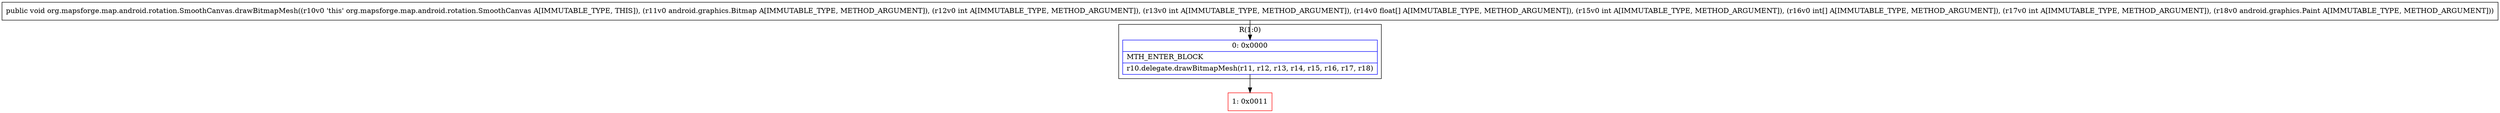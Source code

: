 digraph "CFG fororg.mapsforge.map.android.rotation.SmoothCanvas.drawBitmapMesh(Landroid\/graphics\/Bitmap;II[FI[IILandroid\/graphics\/Paint;)V" {
subgraph cluster_Region_1044668022 {
label = "R(1:0)";
node [shape=record,color=blue];
Node_0 [shape=record,label="{0\:\ 0x0000|MTH_ENTER_BLOCK\l|r10.delegate.drawBitmapMesh(r11, r12, r13, r14, r15, r16, r17, r18)\l}"];
}
Node_1 [shape=record,color=red,label="{1\:\ 0x0011}"];
MethodNode[shape=record,label="{public void org.mapsforge.map.android.rotation.SmoothCanvas.drawBitmapMesh((r10v0 'this' org.mapsforge.map.android.rotation.SmoothCanvas A[IMMUTABLE_TYPE, THIS]), (r11v0 android.graphics.Bitmap A[IMMUTABLE_TYPE, METHOD_ARGUMENT]), (r12v0 int A[IMMUTABLE_TYPE, METHOD_ARGUMENT]), (r13v0 int A[IMMUTABLE_TYPE, METHOD_ARGUMENT]), (r14v0 float[] A[IMMUTABLE_TYPE, METHOD_ARGUMENT]), (r15v0 int A[IMMUTABLE_TYPE, METHOD_ARGUMENT]), (r16v0 int[] A[IMMUTABLE_TYPE, METHOD_ARGUMENT]), (r17v0 int A[IMMUTABLE_TYPE, METHOD_ARGUMENT]), (r18v0 android.graphics.Paint A[IMMUTABLE_TYPE, METHOD_ARGUMENT])) }"];
MethodNode -> Node_0;
Node_0 -> Node_1;
}

